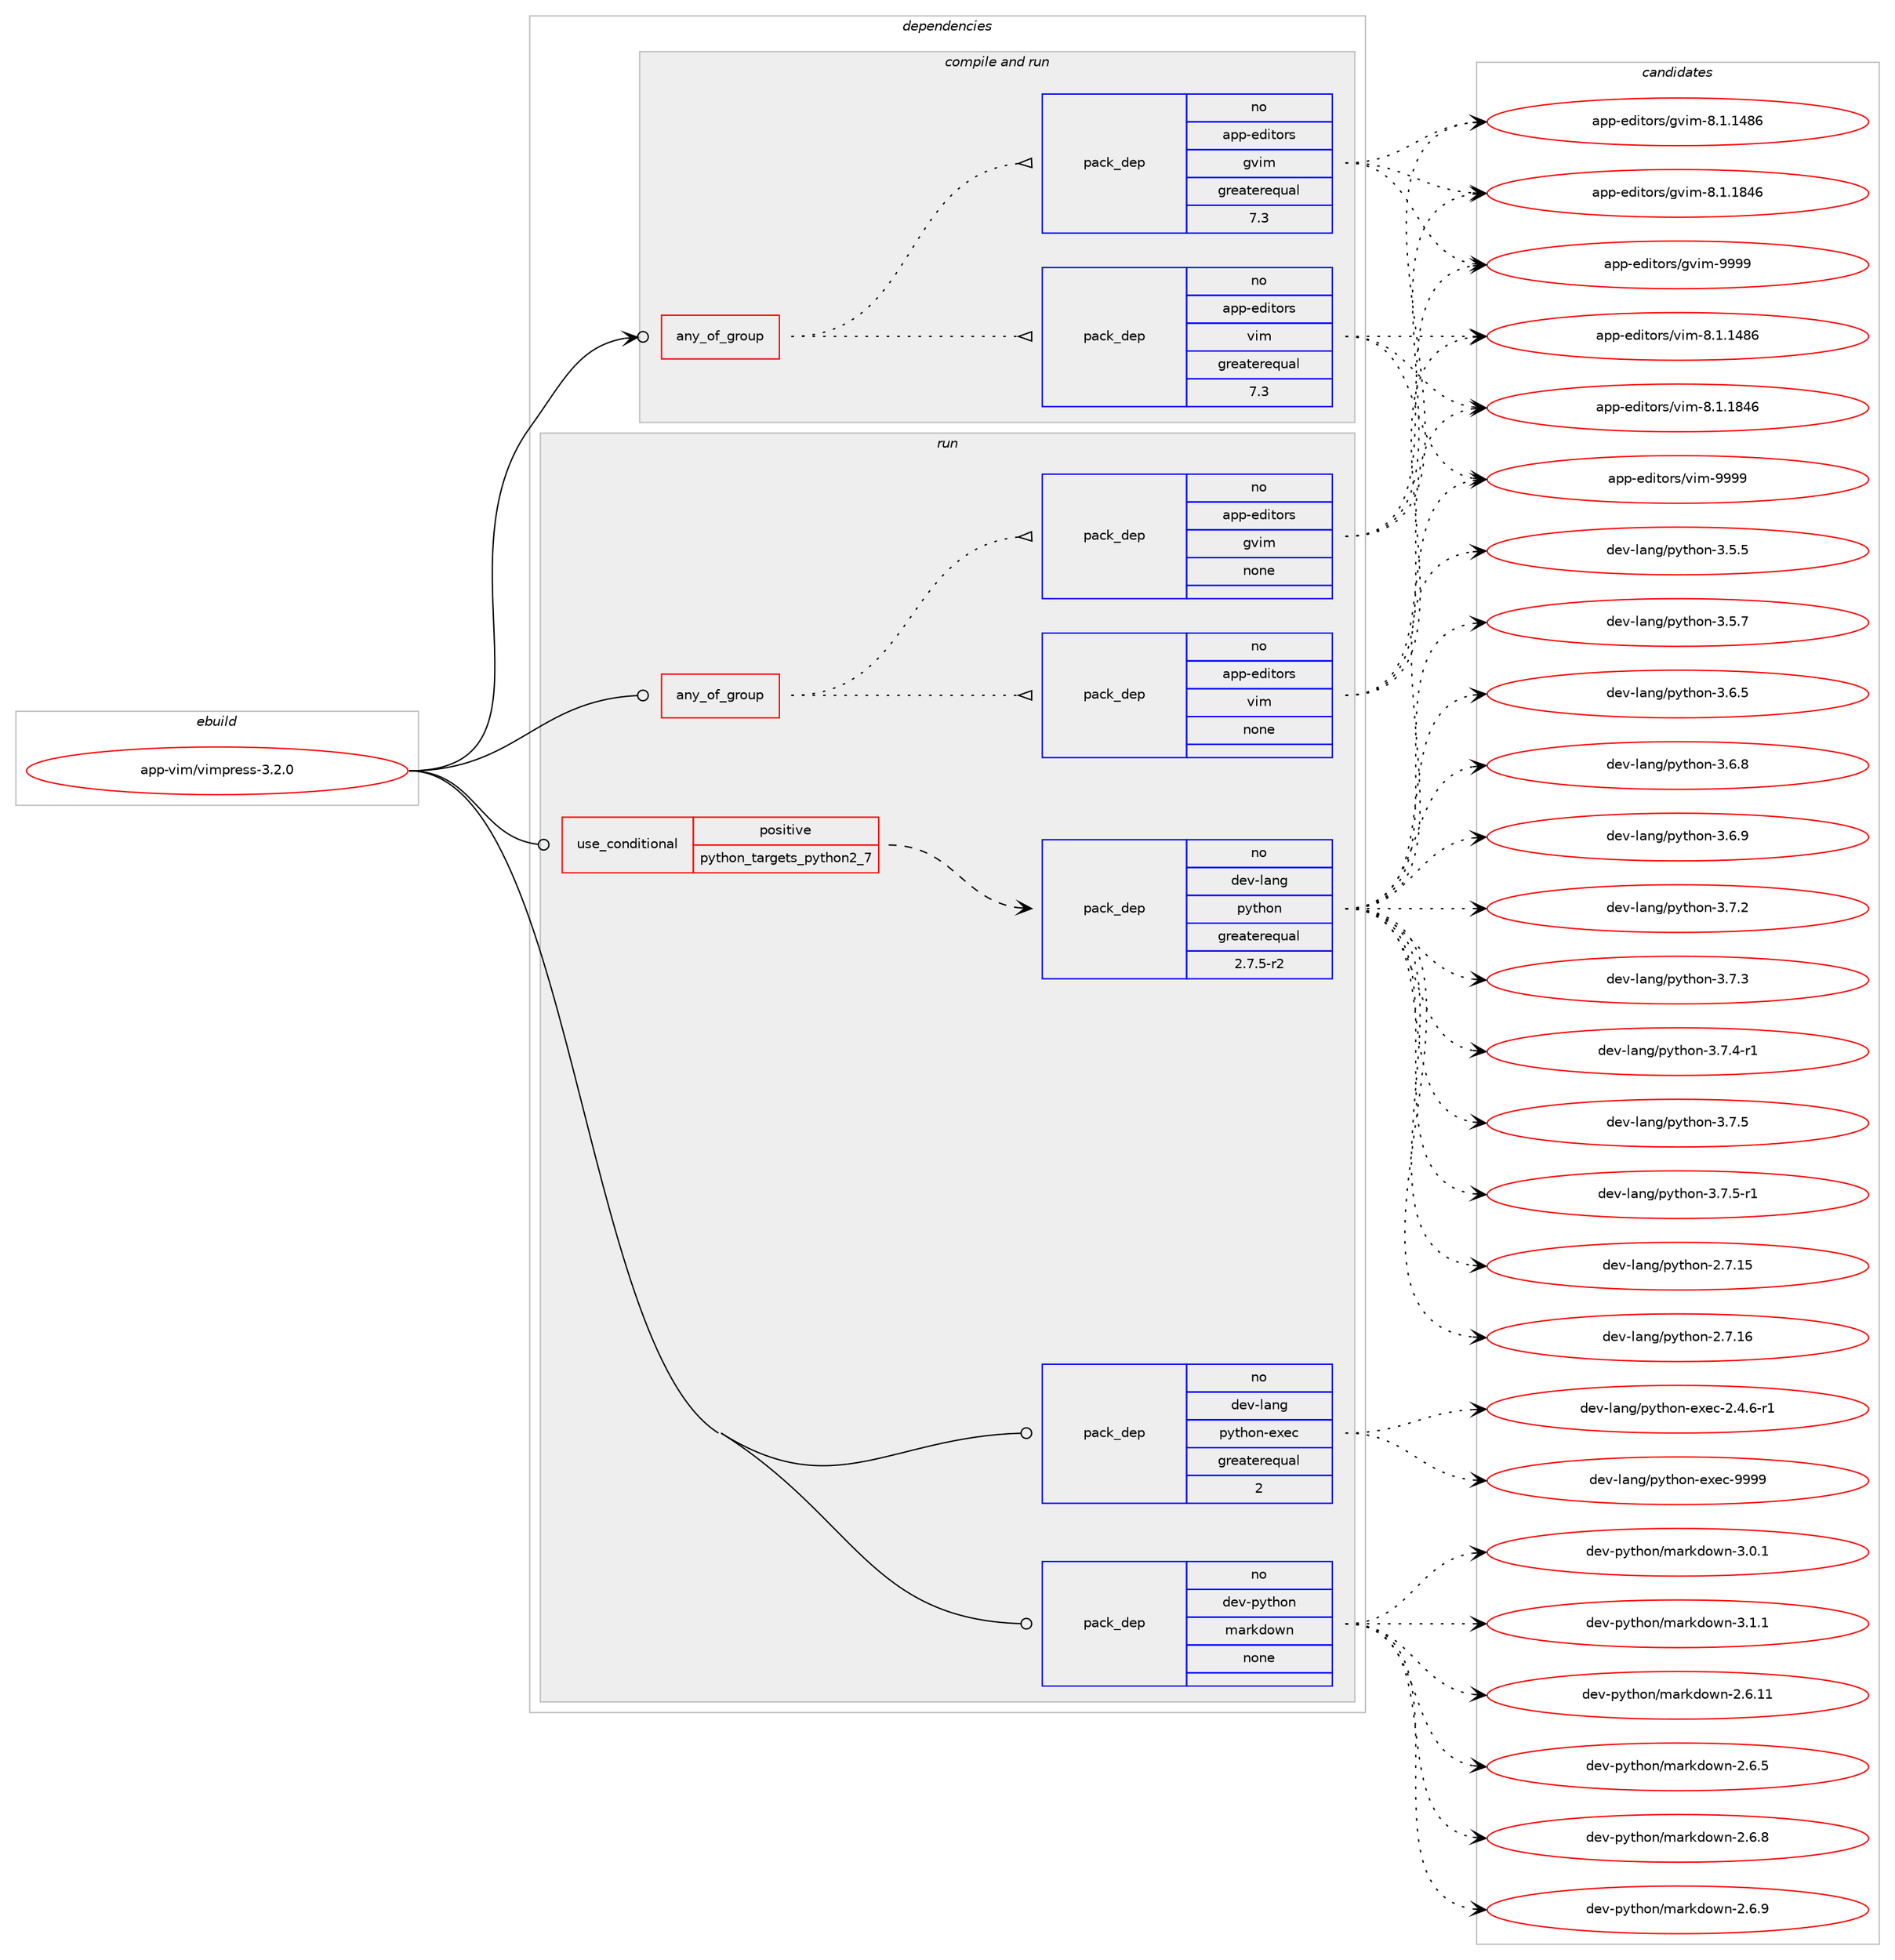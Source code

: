 digraph prolog {

# *************
# Graph options
# *************

newrank=true;
concentrate=true;
compound=true;
graph [rankdir=LR,fontname=Helvetica,fontsize=10,ranksep=1.5];#, ranksep=2.5, nodesep=0.2];
edge  [arrowhead=vee];
node  [fontname=Helvetica,fontsize=10];

# **********
# The ebuild
# **********

subgraph cluster_leftcol {
color=gray;
rank=same;
label=<<i>ebuild</i>>;
id [label="app-vim/vimpress-3.2.0", color=red, width=4, href="../app-vim/vimpress-3.2.0.svg"];
}

# ****************
# The dependencies
# ****************

subgraph cluster_midcol {
color=gray;
label=<<i>dependencies</i>>;
subgraph cluster_compile {
fillcolor="#eeeeee";
style=filled;
label=<<i>compile</i>>;
}
subgraph cluster_compileandrun {
fillcolor="#eeeeee";
style=filled;
label=<<i>compile and run</i>>;
subgraph any9215 {
dependency514505 [label=<<TABLE BORDER="0" CELLBORDER="1" CELLSPACING="0" CELLPADDING="4"><TR><TD CELLPADDING="10">any_of_group</TD></TR></TABLE>>, shape=none, color=red];subgraph pack382728 {
dependency514506 [label=<<TABLE BORDER="0" CELLBORDER="1" CELLSPACING="0" CELLPADDING="4" WIDTH="220"><TR><TD ROWSPAN="6" CELLPADDING="30">pack_dep</TD></TR><TR><TD WIDTH="110">no</TD></TR><TR><TD>app-editors</TD></TR><TR><TD>vim</TD></TR><TR><TD>greaterequal</TD></TR><TR><TD>7.3</TD></TR></TABLE>>, shape=none, color=blue];
}
dependency514505:e -> dependency514506:w [weight=20,style="dotted",arrowhead="oinv"];
subgraph pack382729 {
dependency514507 [label=<<TABLE BORDER="0" CELLBORDER="1" CELLSPACING="0" CELLPADDING="4" WIDTH="220"><TR><TD ROWSPAN="6" CELLPADDING="30">pack_dep</TD></TR><TR><TD WIDTH="110">no</TD></TR><TR><TD>app-editors</TD></TR><TR><TD>gvim</TD></TR><TR><TD>greaterequal</TD></TR><TR><TD>7.3</TD></TR></TABLE>>, shape=none, color=blue];
}
dependency514505:e -> dependency514507:w [weight=20,style="dotted",arrowhead="oinv"];
}
id:e -> dependency514505:w [weight=20,style="solid",arrowhead="odotvee"];
}
subgraph cluster_run {
fillcolor="#eeeeee";
style=filled;
label=<<i>run</i>>;
subgraph any9216 {
dependency514508 [label=<<TABLE BORDER="0" CELLBORDER="1" CELLSPACING="0" CELLPADDING="4"><TR><TD CELLPADDING="10">any_of_group</TD></TR></TABLE>>, shape=none, color=red];subgraph pack382730 {
dependency514509 [label=<<TABLE BORDER="0" CELLBORDER="1" CELLSPACING="0" CELLPADDING="4" WIDTH="220"><TR><TD ROWSPAN="6" CELLPADDING="30">pack_dep</TD></TR><TR><TD WIDTH="110">no</TD></TR><TR><TD>app-editors</TD></TR><TR><TD>vim</TD></TR><TR><TD>none</TD></TR><TR><TD></TD></TR></TABLE>>, shape=none, color=blue];
}
dependency514508:e -> dependency514509:w [weight=20,style="dotted",arrowhead="oinv"];
subgraph pack382731 {
dependency514510 [label=<<TABLE BORDER="0" CELLBORDER="1" CELLSPACING="0" CELLPADDING="4" WIDTH="220"><TR><TD ROWSPAN="6" CELLPADDING="30">pack_dep</TD></TR><TR><TD WIDTH="110">no</TD></TR><TR><TD>app-editors</TD></TR><TR><TD>gvim</TD></TR><TR><TD>none</TD></TR><TR><TD></TD></TR></TABLE>>, shape=none, color=blue];
}
dependency514508:e -> dependency514510:w [weight=20,style="dotted",arrowhead="oinv"];
}
id:e -> dependency514508:w [weight=20,style="solid",arrowhead="odot"];
subgraph cond122234 {
dependency514511 [label=<<TABLE BORDER="0" CELLBORDER="1" CELLSPACING="0" CELLPADDING="4"><TR><TD ROWSPAN="3" CELLPADDING="10">use_conditional</TD></TR><TR><TD>positive</TD></TR><TR><TD>python_targets_python2_7</TD></TR></TABLE>>, shape=none, color=red];
subgraph pack382732 {
dependency514512 [label=<<TABLE BORDER="0" CELLBORDER="1" CELLSPACING="0" CELLPADDING="4" WIDTH="220"><TR><TD ROWSPAN="6" CELLPADDING="30">pack_dep</TD></TR><TR><TD WIDTH="110">no</TD></TR><TR><TD>dev-lang</TD></TR><TR><TD>python</TD></TR><TR><TD>greaterequal</TD></TR><TR><TD>2.7.5-r2</TD></TR></TABLE>>, shape=none, color=blue];
}
dependency514511:e -> dependency514512:w [weight=20,style="dashed",arrowhead="vee"];
}
id:e -> dependency514511:w [weight=20,style="solid",arrowhead="odot"];
subgraph pack382733 {
dependency514513 [label=<<TABLE BORDER="0" CELLBORDER="1" CELLSPACING="0" CELLPADDING="4" WIDTH="220"><TR><TD ROWSPAN="6" CELLPADDING="30">pack_dep</TD></TR><TR><TD WIDTH="110">no</TD></TR><TR><TD>dev-lang</TD></TR><TR><TD>python-exec</TD></TR><TR><TD>greaterequal</TD></TR><TR><TD>2</TD></TR></TABLE>>, shape=none, color=blue];
}
id:e -> dependency514513:w [weight=20,style="solid",arrowhead="odot"];
subgraph pack382734 {
dependency514514 [label=<<TABLE BORDER="0" CELLBORDER="1" CELLSPACING="0" CELLPADDING="4" WIDTH="220"><TR><TD ROWSPAN="6" CELLPADDING="30">pack_dep</TD></TR><TR><TD WIDTH="110">no</TD></TR><TR><TD>dev-python</TD></TR><TR><TD>markdown</TD></TR><TR><TD>none</TD></TR><TR><TD></TD></TR></TABLE>>, shape=none, color=blue];
}
id:e -> dependency514514:w [weight=20,style="solid",arrowhead="odot"];
}
}

# **************
# The candidates
# **************

subgraph cluster_choices {
rank=same;
color=gray;
label=<<i>candidates</i>>;

subgraph choice382728 {
color=black;
nodesep=1;
choice971121124510110010511611111411547118105109455646494649525654 [label="app-editors/vim-8.1.1486", color=red, width=4,href="../app-editors/vim-8.1.1486.svg"];
choice971121124510110010511611111411547118105109455646494649565254 [label="app-editors/vim-8.1.1846", color=red, width=4,href="../app-editors/vim-8.1.1846.svg"];
choice9711211245101100105116111114115471181051094557575757 [label="app-editors/vim-9999", color=red, width=4,href="../app-editors/vim-9999.svg"];
dependency514506:e -> choice971121124510110010511611111411547118105109455646494649525654:w [style=dotted,weight="100"];
dependency514506:e -> choice971121124510110010511611111411547118105109455646494649565254:w [style=dotted,weight="100"];
dependency514506:e -> choice9711211245101100105116111114115471181051094557575757:w [style=dotted,weight="100"];
}
subgraph choice382729 {
color=black;
nodesep=1;
choice971121124510110010511611111411547103118105109455646494649525654 [label="app-editors/gvim-8.1.1486", color=red, width=4,href="../app-editors/gvim-8.1.1486.svg"];
choice971121124510110010511611111411547103118105109455646494649565254 [label="app-editors/gvim-8.1.1846", color=red, width=4,href="../app-editors/gvim-8.1.1846.svg"];
choice9711211245101100105116111114115471031181051094557575757 [label="app-editors/gvim-9999", color=red, width=4,href="../app-editors/gvim-9999.svg"];
dependency514507:e -> choice971121124510110010511611111411547103118105109455646494649525654:w [style=dotted,weight="100"];
dependency514507:e -> choice971121124510110010511611111411547103118105109455646494649565254:w [style=dotted,weight="100"];
dependency514507:e -> choice9711211245101100105116111114115471031181051094557575757:w [style=dotted,weight="100"];
}
subgraph choice382730 {
color=black;
nodesep=1;
choice971121124510110010511611111411547118105109455646494649525654 [label="app-editors/vim-8.1.1486", color=red, width=4,href="../app-editors/vim-8.1.1486.svg"];
choice971121124510110010511611111411547118105109455646494649565254 [label="app-editors/vim-8.1.1846", color=red, width=4,href="../app-editors/vim-8.1.1846.svg"];
choice9711211245101100105116111114115471181051094557575757 [label="app-editors/vim-9999", color=red, width=4,href="../app-editors/vim-9999.svg"];
dependency514509:e -> choice971121124510110010511611111411547118105109455646494649525654:w [style=dotted,weight="100"];
dependency514509:e -> choice971121124510110010511611111411547118105109455646494649565254:w [style=dotted,weight="100"];
dependency514509:e -> choice9711211245101100105116111114115471181051094557575757:w [style=dotted,weight="100"];
}
subgraph choice382731 {
color=black;
nodesep=1;
choice971121124510110010511611111411547103118105109455646494649525654 [label="app-editors/gvim-8.1.1486", color=red, width=4,href="../app-editors/gvim-8.1.1486.svg"];
choice971121124510110010511611111411547103118105109455646494649565254 [label="app-editors/gvim-8.1.1846", color=red, width=4,href="../app-editors/gvim-8.1.1846.svg"];
choice9711211245101100105116111114115471031181051094557575757 [label="app-editors/gvim-9999", color=red, width=4,href="../app-editors/gvim-9999.svg"];
dependency514510:e -> choice971121124510110010511611111411547103118105109455646494649525654:w [style=dotted,weight="100"];
dependency514510:e -> choice971121124510110010511611111411547103118105109455646494649565254:w [style=dotted,weight="100"];
dependency514510:e -> choice9711211245101100105116111114115471031181051094557575757:w [style=dotted,weight="100"];
}
subgraph choice382732 {
color=black;
nodesep=1;
choice10010111845108971101034711212111610411111045504655464953 [label="dev-lang/python-2.7.15", color=red, width=4,href="../dev-lang/python-2.7.15.svg"];
choice10010111845108971101034711212111610411111045504655464954 [label="dev-lang/python-2.7.16", color=red, width=4,href="../dev-lang/python-2.7.16.svg"];
choice100101118451089711010347112121116104111110455146534653 [label="dev-lang/python-3.5.5", color=red, width=4,href="../dev-lang/python-3.5.5.svg"];
choice100101118451089711010347112121116104111110455146534655 [label="dev-lang/python-3.5.7", color=red, width=4,href="../dev-lang/python-3.5.7.svg"];
choice100101118451089711010347112121116104111110455146544653 [label="dev-lang/python-3.6.5", color=red, width=4,href="../dev-lang/python-3.6.5.svg"];
choice100101118451089711010347112121116104111110455146544656 [label="dev-lang/python-3.6.8", color=red, width=4,href="../dev-lang/python-3.6.8.svg"];
choice100101118451089711010347112121116104111110455146544657 [label="dev-lang/python-3.6.9", color=red, width=4,href="../dev-lang/python-3.6.9.svg"];
choice100101118451089711010347112121116104111110455146554650 [label="dev-lang/python-3.7.2", color=red, width=4,href="../dev-lang/python-3.7.2.svg"];
choice100101118451089711010347112121116104111110455146554651 [label="dev-lang/python-3.7.3", color=red, width=4,href="../dev-lang/python-3.7.3.svg"];
choice1001011184510897110103471121211161041111104551465546524511449 [label="dev-lang/python-3.7.4-r1", color=red, width=4,href="../dev-lang/python-3.7.4-r1.svg"];
choice100101118451089711010347112121116104111110455146554653 [label="dev-lang/python-3.7.5", color=red, width=4,href="../dev-lang/python-3.7.5.svg"];
choice1001011184510897110103471121211161041111104551465546534511449 [label="dev-lang/python-3.7.5-r1", color=red, width=4,href="../dev-lang/python-3.7.5-r1.svg"];
dependency514512:e -> choice10010111845108971101034711212111610411111045504655464953:w [style=dotted,weight="100"];
dependency514512:e -> choice10010111845108971101034711212111610411111045504655464954:w [style=dotted,weight="100"];
dependency514512:e -> choice100101118451089711010347112121116104111110455146534653:w [style=dotted,weight="100"];
dependency514512:e -> choice100101118451089711010347112121116104111110455146534655:w [style=dotted,weight="100"];
dependency514512:e -> choice100101118451089711010347112121116104111110455146544653:w [style=dotted,weight="100"];
dependency514512:e -> choice100101118451089711010347112121116104111110455146544656:w [style=dotted,weight="100"];
dependency514512:e -> choice100101118451089711010347112121116104111110455146544657:w [style=dotted,weight="100"];
dependency514512:e -> choice100101118451089711010347112121116104111110455146554650:w [style=dotted,weight="100"];
dependency514512:e -> choice100101118451089711010347112121116104111110455146554651:w [style=dotted,weight="100"];
dependency514512:e -> choice1001011184510897110103471121211161041111104551465546524511449:w [style=dotted,weight="100"];
dependency514512:e -> choice100101118451089711010347112121116104111110455146554653:w [style=dotted,weight="100"];
dependency514512:e -> choice1001011184510897110103471121211161041111104551465546534511449:w [style=dotted,weight="100"];
}
subgraph choice382733 {
color=black;
nodesep=1;
choice10010111845108971101034711212111610411111045101120101994550465246544511449 [label="dev-lang/python-exec-2.4.6-r1", color=red, width=4,href="../dev-lang/python-exec-2.4.6-r1.svg"];
choice10010111845108971101034711212111610411111045101120101994557575757 [label="dev-lang/python-exec-9999", color=red, width=4,href="../dev-lang/python-exec-9999.svg"];
dependency514513:e -> choice10010111845108971101034711212111610411111045101120101994550465246544511449:w [style=dotted,weight="100"];
dependency514513:e -> choice10010111845108971101034711212111610411111045101120101994557575757:w [style=dotted,weight="100"];
}
subgraph choice382734 {
color=black;
nodesep=1;
choice10010111845112121116104111110471099711410710011111911045504654464949 [label="dev-python/markdown-2.6.11", color=red, width=4,href="../dev-python/markdown-2.6.11.svg"];
choice100101118451121211161041111104710997114107100111119110455046544653 [label="dev-python/markdown-2.6.5", color=red, width=4,href="../dev-python/markdown-2.6.5.svg"];
choice100101118451121211161041111104710997114107100111119110455046544656 [label="dev-python/markdown-2.6.8", color=red, width=4,href="../dev-python/markdown-2.6.8.svg"];
choice100101118451121211161041111104710997114107100111119110455046544657 [label="dev-python/markdown-2.6.9", color=red, width=4,href="../dev-python/markdown-2.6.9.svg"];
choice100101118451121211161041111104710997114107100111119110455146484649 [label="dev-python/markdown-3.0.1", color=red, width=4,href="../dev-python/markdown-3.0.1.svg"];
choice100101118451121211161041111104710997114107100111119110455146494649 [label="dev-python/markdown-3.1.1", color=red, width=4,href="../dev-python/markdown-3.1.1.svg"];
dependency514514:e -> choice10010111845112121116104111110471099711410710011111911045504654464949:w [style=dotted,weight="100"];
dependency514514:e -> choice100101118451121211161041111104710997114107100111119110455046544653:w [style=dotted,weight="100"];
dependency514514:e -> choice100101118451121211161041111104710997114107100111119110455046544656:w [style=dotted,weight="100"];
dependency514514:e -> choice100101118451121211161041111104710997114107100111119110455046544657:w [style=dotted,weight="100"];
dependency514514:e -> choice100101118451121211161041111104710997114107100111119110455146484649:w [style=dotted,weight="100"];
dependency514514:e -> choice100101118451121211161041111104710997114107100111119110455146494649:w [style=dotted,weight="100"];
}
}

}
